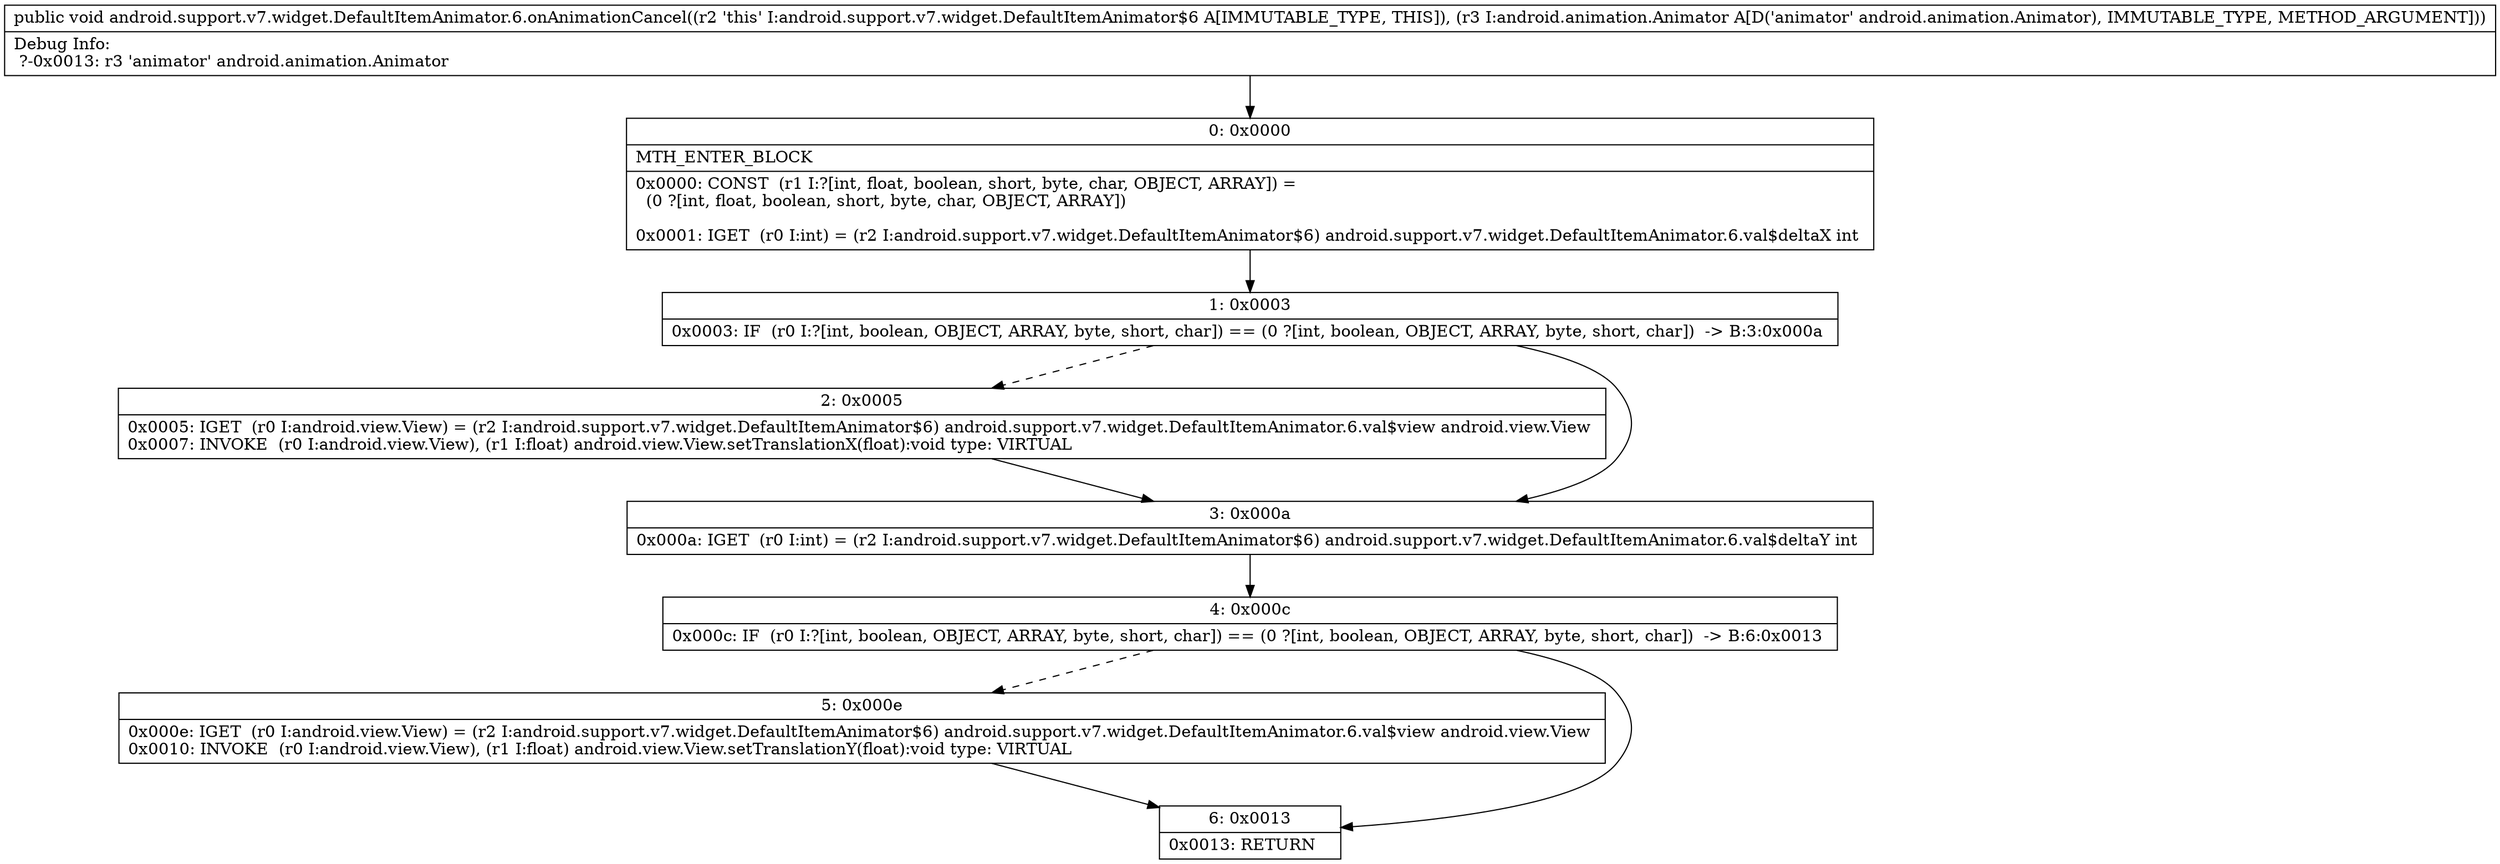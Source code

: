 digraph "CFG forandroid.support.v7.widget.DefaultItemAnimator.6.onAnimationCancel(Landroid\/animation\/Animator;)V" {
Node_0 [shape=record,label="{0\:\ 0x0000|MTH_ENTER_BLOCK\l|0x0000: CONST  (r1 I:?[int, float, boolean, short, byte, char, OBJECT, ARRAY]) = \l  (0 ?[int, float, boolean, short, byte, char, OBJECT, ARRAY])\l \l0x0001: IGET  (r0 I:int) = (r2 I:android.support.v7.widget.DefaultItemAnimator$6) android.support.v7.widget.DefaultItemAnimator.6.val$deltaX int \l}"];
Node_1 [shape=record,label="{1\:\ 0x0003|0x0003: IF  (r0 I:?[int, boolean, OBJECT, ARRAY, byte, short, char]) == (0 ?[int, boolean, OBJECT, ARRAY, byte, short, char])  \-\> B:3:0x000a \l}"];
Node_2 [shape=record,label="{2\:\ 0x0005|0x0005: IGET  (r0 I:android.view.View) = (r2 I:android.support.v7.widget.DefaultItemAnimator$6) android.support.v7.widget.DefaultItemAnimator.6.val$view android.view.View \l0x0007: INVOKE  (r0 I:android.view.View), (r1 I:float) android.view.View.setTranslationX(float):void type: VIRTUAL \l}"];
Node_3 [shape=record,label="{3\:\ 0x000a|0x000a: IGET  (r0 I:int) = (r2 I:android.support.v7.widget.DefaultItemAnimator$6) android.support.v7.widget.DefaultItemAnimator.6.val$deltaY int \l}"];
Node_4 [shape=record,label="{4\:\ 0x000c|0x000c: IF  (r0 I:?[int, boolean, OBJECT, ARRAY, byte, short, char]) == (0 ?[int, boolean, OBJECT, ARRAY, byte, short, char])  \-\> B:6:0x0013 \l}"];
Node_5 [shape=record,label="{5\:\ 0x000e|0x000e: IGET  (r0 I:android.view.View) = (r2 I:android.support.v7.widget.DefaultItemAnimator$6) android.support.v7.widget.DefaultItemAnimator.6.val$view android.view.View \l0x0010: INVOKE  (r0 I:android.view.View), (r1 I:float) android.view.View.setTranslationY(float):void type: VIRTUAL \l}"];
Node_6 [shape=record,label="{6\:\ 0x0013|0x0013: RETURN   \l}"];
MethodNode[shape=record,label="{public void android.support.v7.widget.DefaultItemAnimator.6.onAnimationCancel((r2 'this' I:android.support.v7.widget.DefaultItemAnimator$6 A[IMMUTABLE_TYPE, THIS]), (r3 I:android.animation.Animator A[D('animator' android.animation.Animator), IMMUTABLE_TYPE, METHOD_ARGUMENT]))  | Debug Info:\l  ?\-0x0013: r3 'animator' android.animation.Animator\l}"];
MethodNode -> Node_0;
Node_0 -> Node_1;
Node_1 -> Node_2[style=dashed];
Node_1 -> Node_3;
Node_2 -> Node_3;
Node_3 -> Node_4;
Node_4 -> Node_5[style=dashed];
Node_4 -> Node_6;
Node_5 -> Node_6;
}

